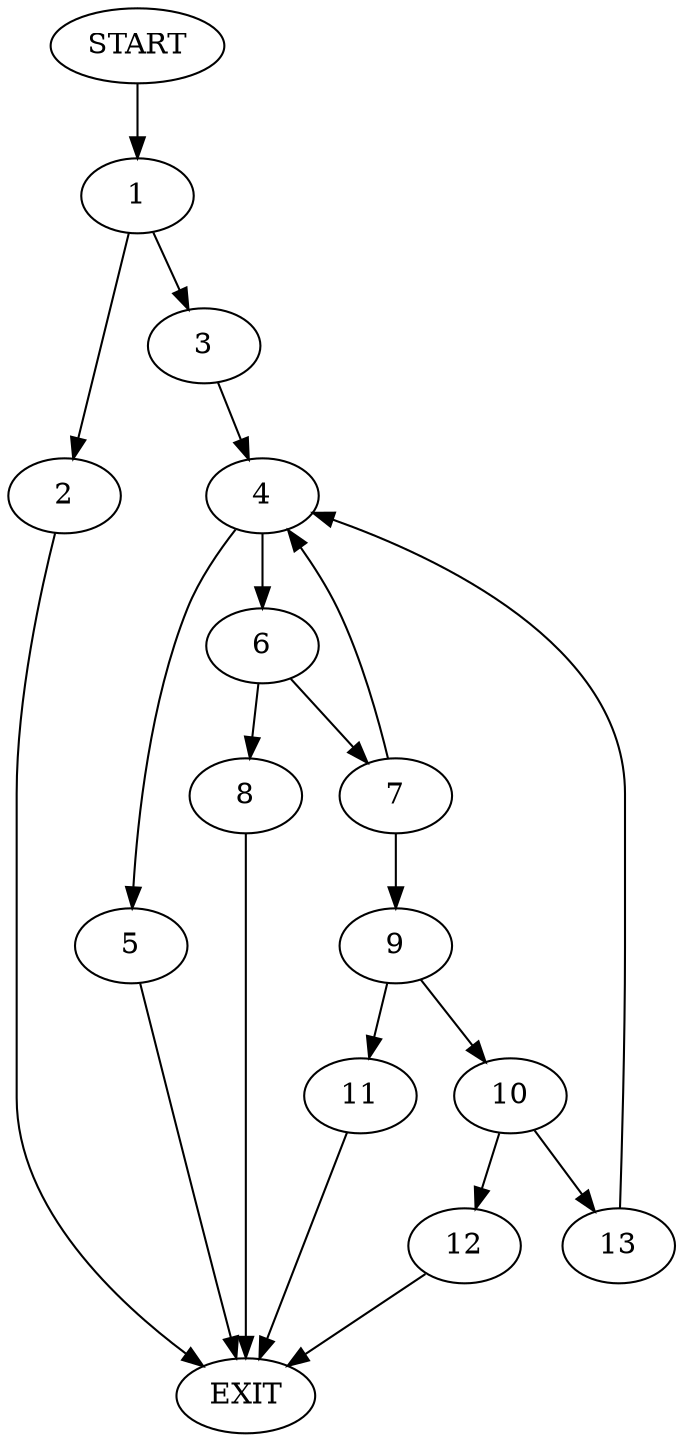 digraph {
0 [label="START"]
14 [label="EXIT"]
0 -> 1
1 -> 2
1 -> 3
3 -> 4
2 -> 14
4 -> 5
4 -> 6
5 -> 14
6 -> 7
6 -> 8
8 -> 14
7 -> 9
7 -> 4
9 -> 10
9 -> 11
11 -> 14
10 -> 12
10 -> 13
12 -> 14
13 -> 4
}
